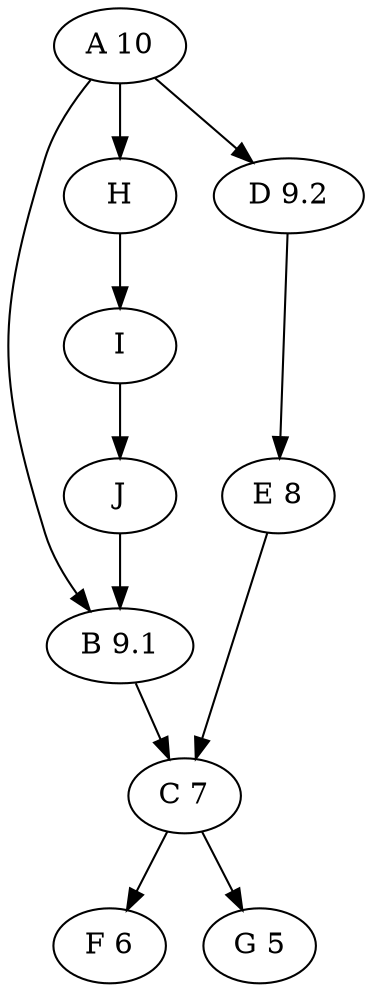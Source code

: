 digraph log {
	A [label="A 10"];
	B [label="B 9.1"];
	D [label="D 9.2"];
	E [label="E 8"];
	C [label="C 7"]; // must be less than all upstream
	F [label="F 6"];
	G [label="G 5"];


	A -> B;
	A -> D;
	A -> H;
	H -> I;
	I -> J;
	J -> B;
	
	B -> C;
	D -> E;
	E -> C;
	C -> F;
	C -> G;
}
